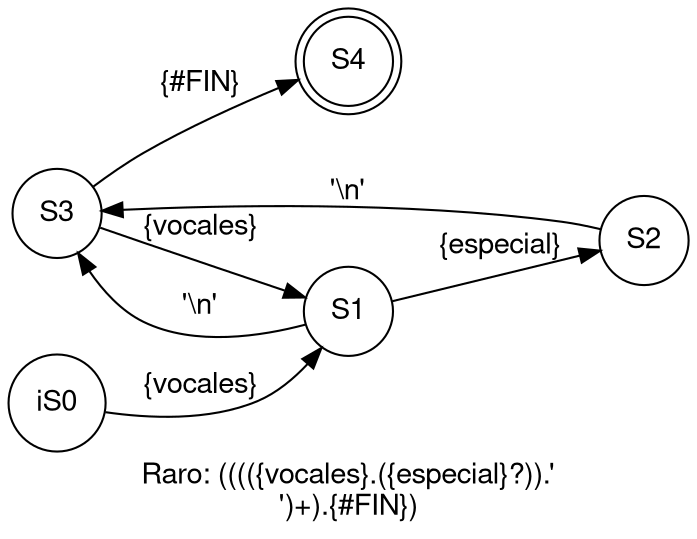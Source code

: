 digraph finite_state_machine {
	fontname="Helvetica,Arial,sans-serif"
       label="Raro: (((({vocales}.({especial}?)).'\n')+).{#FIN})"	node [fontname="Helvetica,Arial,sans-serif"]
	edge [fontname="Helvetica,Arial,sans-serif"]
	rankdir=LR;
	size="8,5";
       node [shape = doublecircle]; S4;
	node [shape = circle];iS0 -> S1 [label = "{vocales}"];
S1 -> S2 [label = "{especial}"];
S1 -> S3 [label = "'\\n'"];
S2 -> S3 [label = "'\\n'"];
S3 -> S1 [label = "{vocales}"];
S3 -> S4 [label = "{#FIN}"];
}